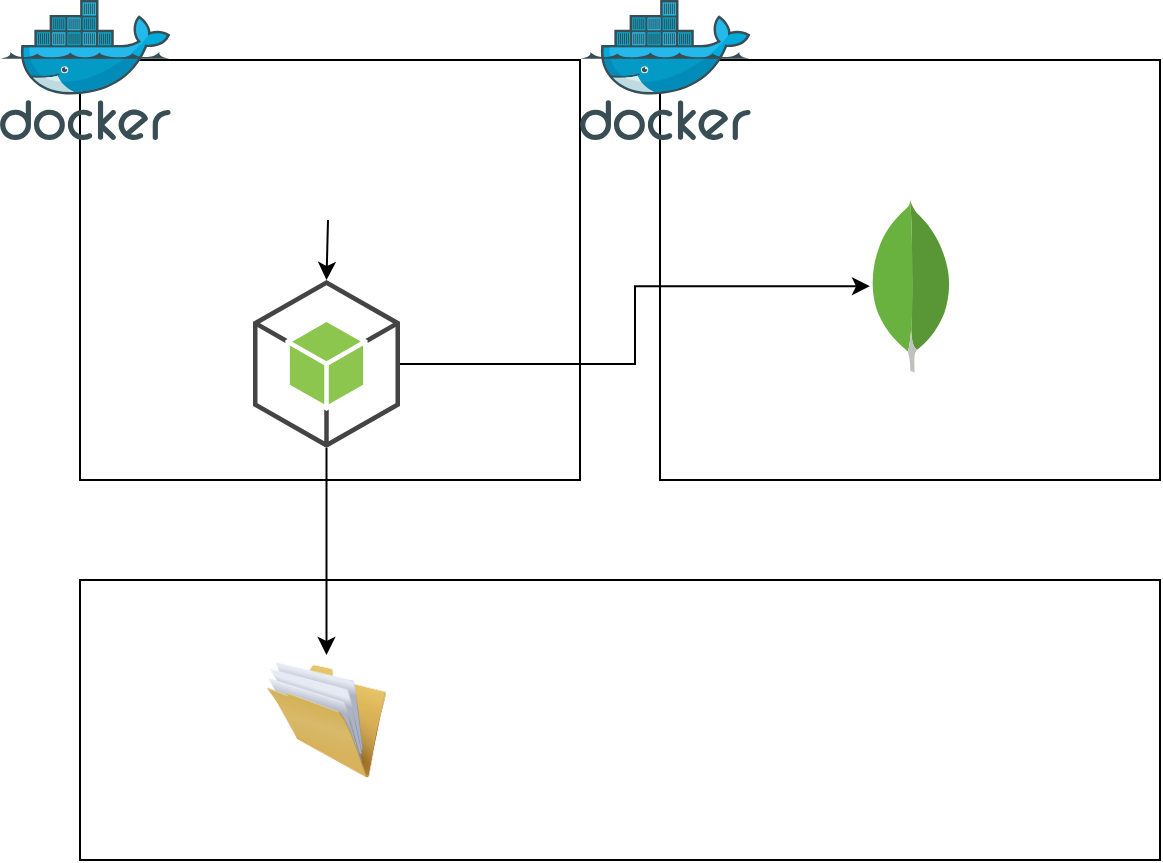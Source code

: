 <mxfile version="24.4.0" type="device">
  <diagram name="Page-1" id="TnqWceA6ZZGtWKo2WriH">
    <mxGraphModel dx="1221" dy="823" grid="1" gridSize="10" guides="1" tooltips="1" connect="1" arrows="1" fold="1" page="1" pageScale="1" pageWidth="827" pageHeight="1169" math="0" shadow="0">
      <root>
        <mxCell id="0" />
        <mxCell id="1" parent="0" />
        <mxCell id="vyYkh9a_SI2N3CReZWnp-8" value="" style="rounded=0;whiteSpace=wrap;html=1;" vertex="1" parent="1">
          <mxGeometry x="455" y="240" width="250" height="210" as="geometry" />
        </mxCell>
        <mxCell id="vyYkh9a_SI2N3CReZWnp-7" value="" style="rounded=0;whiteSpace=wrap;html=1;" vertex="1" parent="1">
          <mxGeometry x="165" y="500" width="540" height="140" as="geometry" />
        </mxCell>
        <mxCell id="vyYkh9a_SI2N3CReZWnp-4" value="" style="rounded=0;whiteSpace=wrap;html=1;" vertex="1" parent="1">
          <mxGeometry x="165" y="240" width="250" height="210" as="geometry" />
        </mxCell>
        <mxCell id="vyYkh9a_SI2N3CReZWnp-11" style="edgeStyle=orthogonalEdgeStyle;rounded=0;orthogonalLoop=1;jettySize=auto;html=1;exitX=1;exitY=0.5;exitDx=0;exitDy=0;exitPerimeter=0;" edge="1" parent="1" source="vyYkh9a_SI2N3CReZWnp-1" target="vyYkh9a_SI2N3CReZWnp-10">
          <mxGeometry relative="1" as="geometry" />
        </mxCell>
        <mxCell id="vyYkh9a_SI2N3CReZWnp-12" style="edgeStyle=orthogonalEdgeStyle;rounded=0;orthogonalLoop=1;jettySize=auto;html=1;exitX=0.5;exitY=1;exitDx=0;exitDy=0;exitPerimeter=0;" edge="1" parent="1" source="vyYkh9a_SI2N3CReZWnp-1" target="vyYkh9a_SI2N3CReZWnp-3">
          <mxGeometry relative="1" as="geometry" />
        </mxCell>
        <mxCell id="vyYkh9a_SI2N3CReZWnp-1" value="" style="outlineConnect=0;dashed=0;verticalLabelPosition=bottom;verticalAlign=top;align=center;html=1;shape=mxgraph.aws3.android;fillColor=#8CC64F;gradientColor=none;" vertex="1" parent="1">
          <mxGeometry x="251.5" y="350" width="73.5" height="84" as="geometry" />
        </mxCell>
        <mxCell id="vyYkh9a_SI2N3CReZWnp-3" value="" style="image;html=1;image=img/lib/clip_art/general/Full_Folder_128x128.png" vertex="1" parent="1">
          <mxGeometry x="258.25" y="537.5" width="60" height="65" as="geometry" />
        </mxCell>
        <mxCell id="vyYkh9a_SI2N3CReZWnp-2" value="" style="image;sketch=0;aspect=fixed;html=1;points=[];align=center;fontSize=12;image=img/lib/mscae/Docker.svg;" vertex="1" parent="1">
          <mxGeometry x="125" y="210" width="85.37" height="70" as="geometry" />
        </mxCell>
        <mxCell id="vyYkh9a_SI2N3CReZWnp-5" value="" style="shape=image;verticalLabelPosition=bottom;labelBackgroundColor=default;verticalAlign=top;aspect=fixed;imageAspect=0;image=https://cdn4.iconfinder.com/data/icons/logos-and-brands/512/21_Angular_logo_logos-512.png;" vertex="1" parent="1">
          <mxGeometry x="254" y="250" width="70" height="70" as="geometry" />
        </mxCell>
        <mxCell id="vyYkh9a_SI2N3CReZWnp-6" style="edgeStyle=orthogonalEdgeStyle;rounded=0;orthogonalLoop=1;jettySize=auto;html=1;exitX=0.5;exitY=1;exitDx=0;exitDy=0;entryX=0.5;entryY=0;entryDx=0;entryDy=0;entryPerimeter=0;" edge="1" parent="1" source="vyYkh9a_SI2N3CReZWnp-5" target="vyYkh9a_SI2N3CReZWnp-1">
          <mxGeometry relative="1" as="geometry" />
        </mxCell>
        <mxCell id="vyYkh9a_SI2N3CReZWnp-9" value="" style="image;sketch=0;aspect=fixed;html=1;points=[];align=center;fontSize=12;image=img/lib/mscae/Docker.svg;" vertex="1" parent="1">
          <mxGeometry x="415" y="210" width="85.37" height="70" as="geometry" />
        </mxCell>
        <mxCell id="vyYkh9a_SI2N3CReZWnp-10" value="" style="dashed=0;outlineConnect=0;html=1;align=center;labelPosition=center;verticalLabelPosition=bottom;verticalAlign=top;shape=mxgraph.weblogos.mongodb" vertex="1" parent="1">
          <mxGeometry x="560" y="310" width="41.2" height="86.2" as="geometry" />
        </mxCell>
      </root>
    </mxGraphModel>
  </diagram>
</mxfile>
